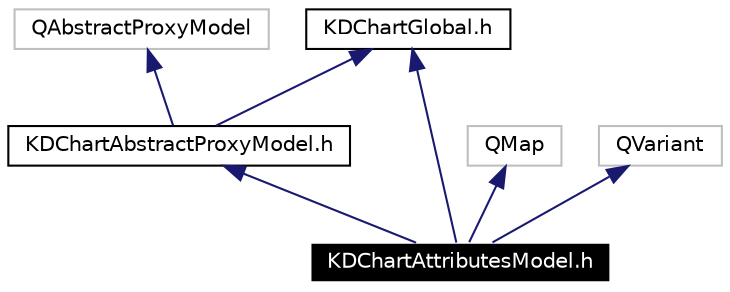 digraph G
{
  edge [fontname="Helvetica",fontsize=10,labelfontname="Helvetica",labelfontsize=10];
  node [fontname="Helvetica",fontsize=10,shape=record];
  Node922 [label="KDChartAttributesModel.h",height=0.2,width=0.4,color="white", fillcolor="black", style="filled" fontcolor="white"];
  Node923 -> Node922 [dir=back,color="midnightblue",fontsize=10,style="solid",fontname="Helvetica"];
  Node923 [label="KDChartAbstractProxyModel.h",height=0.2,width=0.4,color="black",URL="$_k_d_chart_abstract_proxy_model_8h.html"];
  Node924 -> Node923 [dir=back,color="midnightblue",fontsize=10,style="solid",fontname="Helvetica"];
  Node924 [label="QAbstractProxyModel",height=0.2,width=0.4,color="grey75"];
  Node925 -> Node923 [dir=back,color="midnightblue",fontsize=10,style="solid",fontname="Helvetica"];
  Node925 [label="KDChartGlobal.h",height=0.2,width=0.4,color="black",URL="$_k_d_chart_global_8h.html"];
  Node931 -> Node922 [dir=back,color="midnightblue",fontsize=10,style="solid",fontname="Helvetica"];
  Node931 [label="QMap",height=0.2,width=0.4,color="grey75"];
  Node932 -> Node922 [dir=back,color="midnightblue",fontsize=10,style="solid",fontname="Helvetica"];
  Node932 [label="QVariant",height=0.2,width=0.4,color="grey75"];
  Node925 -> Node922 [dir=back,color="midnightblue",fontsize=10,style="solid",fontname="Helvetica"];
}
